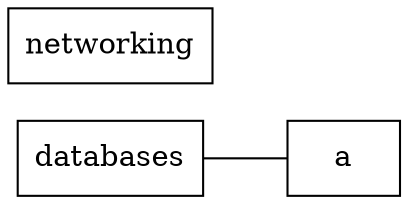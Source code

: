 digraph{
    graph [center=1, rankdir="LR", fontsize=16]
    edge [dir=none]
    node [shape=box]

    databases;
    networking;

    subgraph{
        databases->a;
    }
    
}